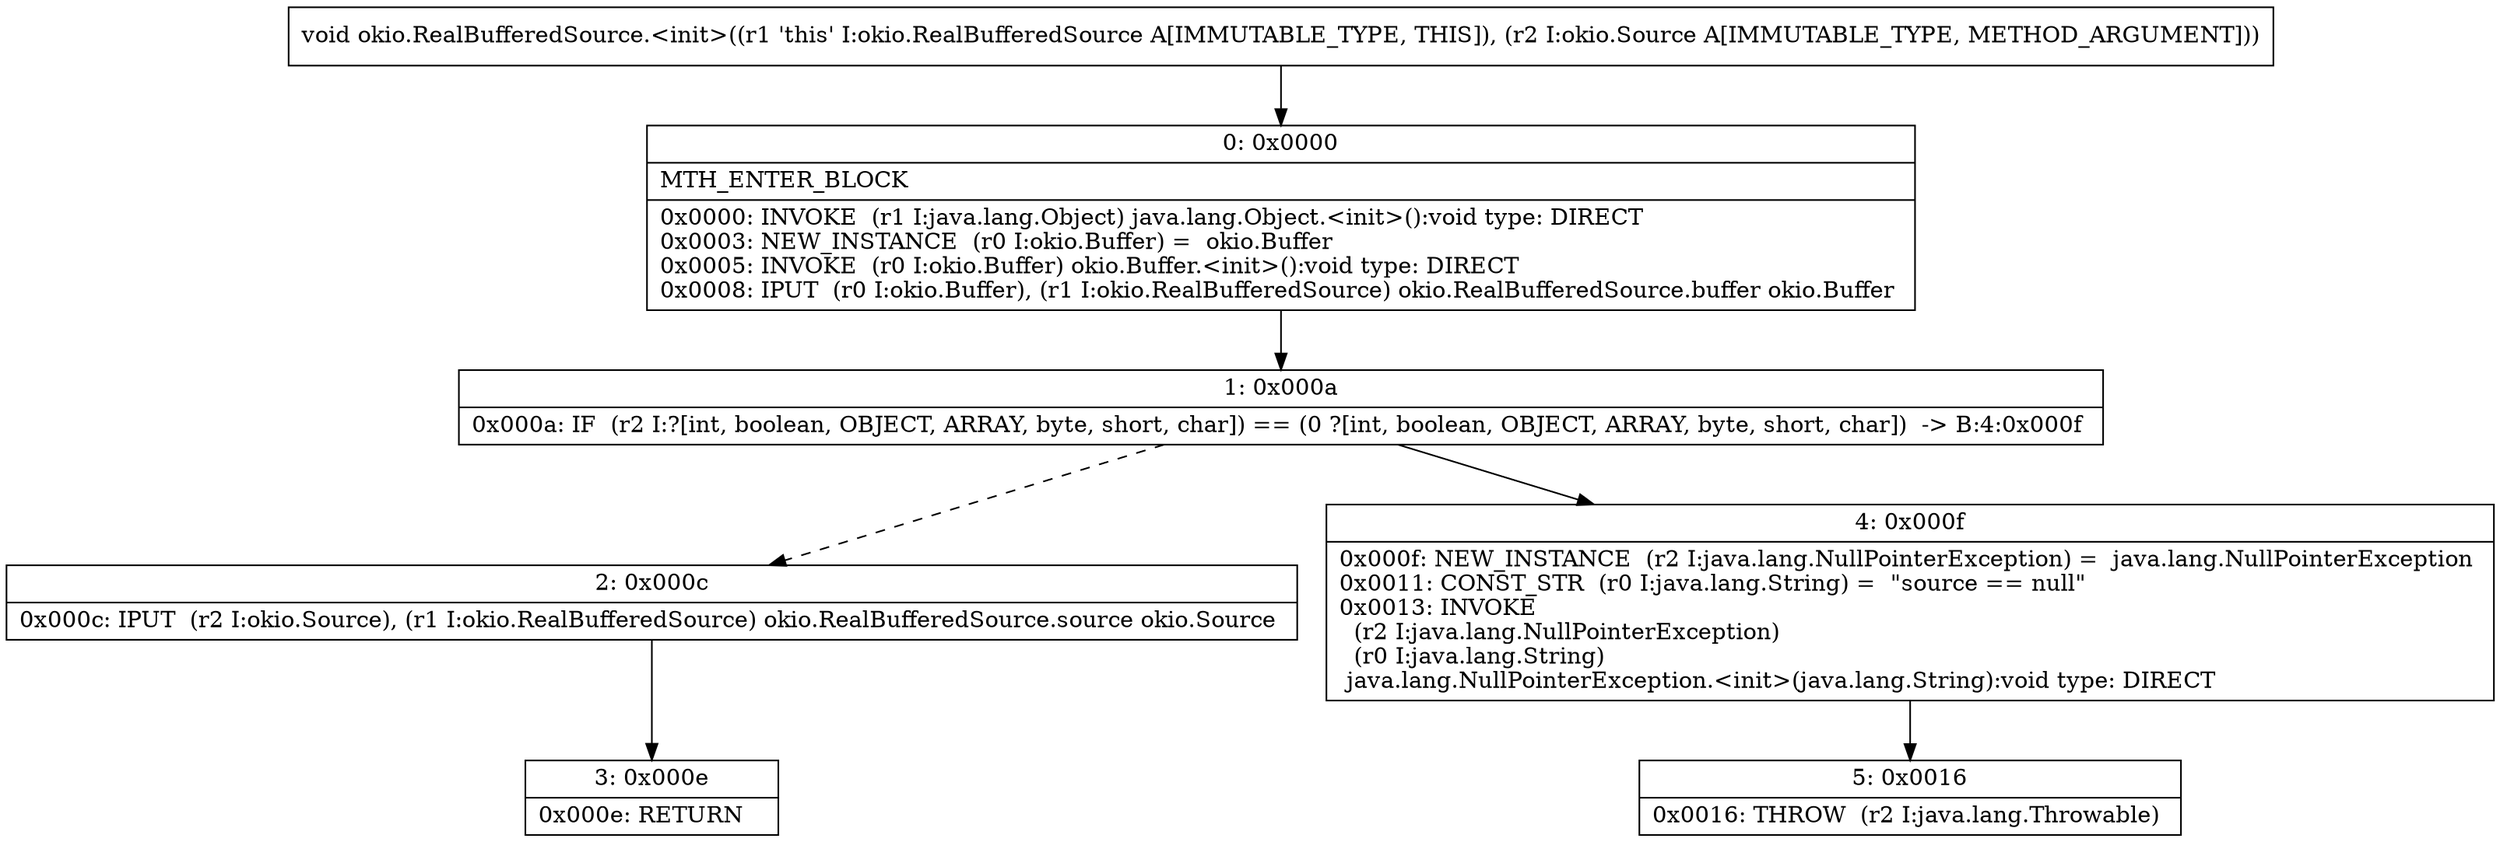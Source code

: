 digraph "CFG forokio.RealBufferedSource.\<init\>(Lokio\/Source;)V" {
Node_0 [shape=record,label="{0\:\ 0x0000|MTH_ENTER_BLOCK\l|0x0000: INVOKE  (r1 I:java.lang.Object) java.lang.Object.\<init\>():void type: DIRECT \l0x0003: NEW_INSTANCE  (r0 I:okio.Buffer) =  okio.Buffer \l0x0005: INVOKE  (r0 I:okio.Buffer) okio.Buffer.\<init\>():void type: DIRECT \l0x0008: IPUT  (r0 I:okio.Buffer), (r1 I:okio.RealBufferedSource) okio.RealBufferedSource.buffer okio.Buffer \l}"];
Node_1 [shape=record,label="{1\:\ 0x000a|0x000a: IF  (r2 I:?[int, boolean, OBJECT, ARRAY, byte, short, char]) == (0 ?[int, boolean, OBJECT, ARRAY, byte, short, char])  \-\> B:4:0x000f \l}"];
Node_2 [shape=record,label="{2\:\ 0x000c|0x000c: IPUT  (r2 I:okio.Source), (r1 I:okio.RealBufferedSource) okio.RealBufferedSource.source okio.Source \l}"];
Node_3 [shape=record,label="{3\:\ 0x000e|0x000e: RETURN   \l}"];
Node_4 [shape=record,label="{4\:\ 0x000f|0x000f: NEW_INSTANCE  (r2 I:java.lang.NullPointerException) =  java.lang.NullPointerException \l0x0011: CONST_STR  (r0 I:java.lang.String) =  \"source == null\" \l0x0013: INVOKE  \l  (r2 I:java.lang.NullPointerException)\l  (r0 I:java.lang.String)\l java.lang.NullPointerException.\<init\>(java.lang.String):void type: DIRECT \l}"];
Node_5 [shape=record,label="{5\:\ 0x0016|0x0016: THROW  (r2 I:java.lang.Throwable) \l}"];
MethodNode[shape=record,label="{void okio.RealBufferedSource.\<init\>((r1 'this' I:okio.RealBufferedSource A[IMMUTABLE_TYPE, THIS]), (r2 I:okio.Source A[IMMUTABLE_TYPE, METHOD_ARGUMENT])) }"];
MethodNode -> Node_0;
Node_0 -> Node_1;
Node_1 -> Node_2[style=dashed];
Node_1 -> Node_4;
Node_2 -> Node_3;
Node_4 -> Node_5;
}

